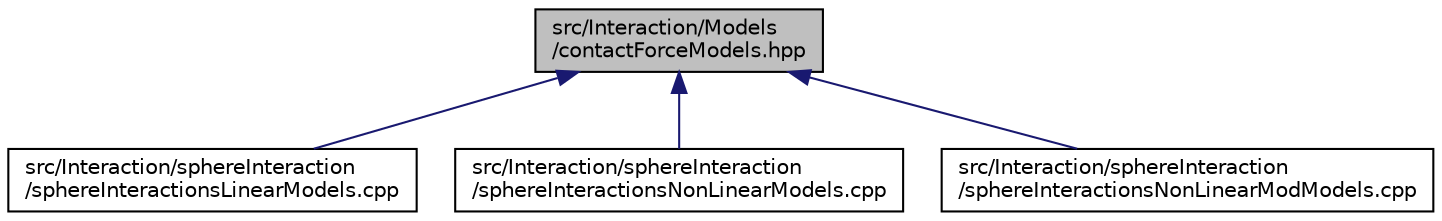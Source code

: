 digraph "src/Interaction/Models/contactForceModels.hpp"
{
 // LATEX_PDF_SIZE
  edge [fontname="Helvetica",fontsize="10",labelfontname="Helvetica",labelfontsize="10"];
  node [fontname="Helvetica",fontsize="10",shape=record];
  Node1 [label="src/Interaction/Models\l/contactForceModels.hpp",height=0.2,width=0.4,color="black", fillcolor="grey75", style="filled", fontcolor="black",tooltip=" "];
  Node1 -> Node2 [dir="back",color="midnightblue",fontsize="10",style="solid",fontname="Helvetica"];
  Node2 [label="src/Interaction/sphereInteraction\l/sphereInteractionsLinearModels.cpp",height=0.2,width=0.4,color="black", fillcolor="white", style="filled",URL="$sphereInteractionsLinearModels_8cpp.html",tooltip=" "];
  Node1 -> Node3 [dir="back",color="midnightblue",fontsize="10",style="solid",fontname="Helvetica"];
  Node3 [label="src/Interaction/sphereInteraction\l/sphereInteractionsNonLinearModels.cpp",height=0.2,width=0.4,color="black", fillcolor="white", style="filled",URL="$sphereInteractionsNonLinearModels_8cpp.html",tooltip=" "];
  Node1 -> Node4 [dir="back",color="midnightblue",fontsize="10",style="solid",fontname="Helvetica"];
  Node4 [label="src/Interaction/sphereInteraction\l/sphereInteractionsNonLinearModModels.cpp",height=0.2,width=0.4,color="black", fillcolor="white", style="filled",URL="$sphereInteractionsNonLinearModModels_8cpp.html",tooltip=" "];
}
